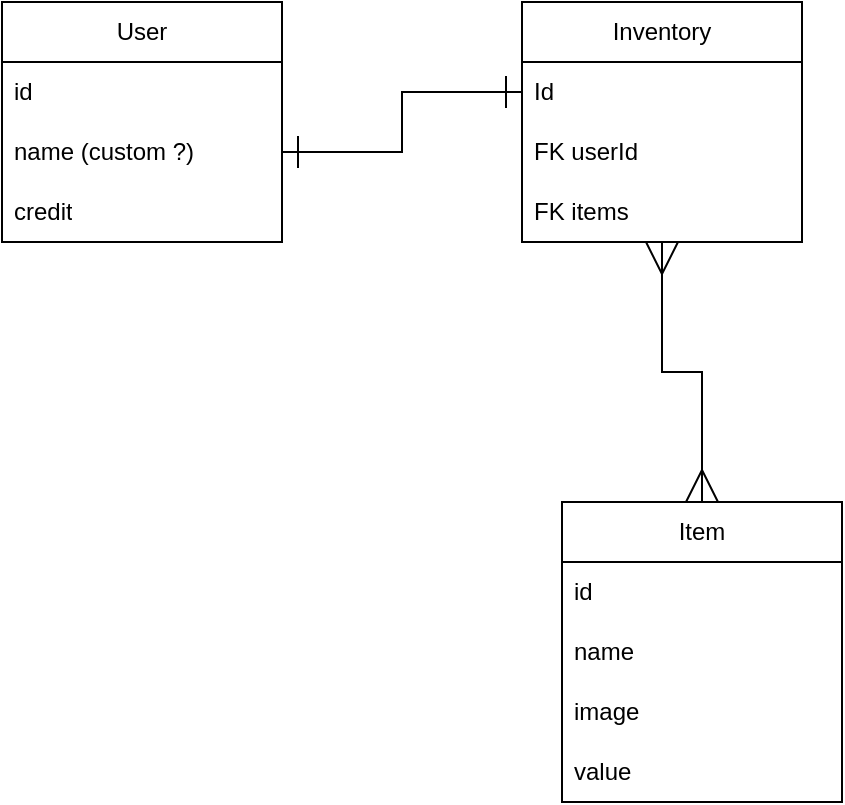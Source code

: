 <mxfile version="28.1.2">
  <diagram name="Page-1" id="4-bKQe896H0o7JXF1OQ4">
    <mxGraphModel dx="1018" dy="667" grid="1" gridSize="10" guides="1" tooltips="1" connect="1" arrows="1" fold="1" page="1" pageScale="1" pageWidth="850" pageHeight="1100" math="0" shadow="0">
      <root>
        <mxCell id="0" />
        <mxCell id="1" parent="0" />
        <mxCell id="uXqVFMMlsOHBnPI-pXiZ-2" value="User" style="swimlane;fontStyle=0;childLayout=stackLayout;horizontal=1;startSize=30;horizontalStack=0;resizeParent=1;resizeParentMax=0;resizeLast=0;collapsible=1;marginBottom=0;whiteSpace=wrap;html=1;" parent="1" vertex="1">
          <mxGeometry x="210" y="150" width="140" height="120" as="geometry" />
        </mxCell>
        <mxCell id="uXqVFMMlsOHBnPI-pXiZ-3" value="id" style="text;strokeColor=none;fillColor=none;align=left;verticalAlign=middle;spacingLeft=4;spacingRight=4;overflow=hidden;points=[[0,0.5],[1,0.5]];portConstraint=eastwest;rotatable=0;whiteSpace=wrap;html=1;" parent="uXqVFMMlsOHBnPI-pXiZ-2" vertex="1">
          <mxGeometry y="30" width="140" height="30" as="geometry" />
        </mxCell>
        <mxCell id="uXqVFMMlsOHBnPI-pXiZ-4" value="name (custom ?)" style="text;strokeColor=none;fillColor=none;align=left;verticalAlign=middle;spacingLeft=4;spacingRight=4;overflow=hidden;points=[[0,0.5],[1,0.5]];portConstraint=eastwest;rotatable=0;whiteSpace=wrap;html=1;" parent="uXqVFMMlsOHBnPI-pXiZ-2" vertex="1">
          <mxGeometry y="60" width="140" height="30" as="geometry" />
        </mxCell>
        <mxCell id="uXqVFMMlsOHBnPI-pXiZ-5" value="credit" style="text;strokeColor=none;fillColor=none;align=left;verticalAlign=middle;spacingLeft=4;spacingRight=4;overflow=hidden;points=[[0,0.5],[1,0.5]];portConstraint=eastwest;rotatable=0;whiteSpace=wrap;html=1;" parent="uXqVFMMlsOHBnPI-pXiZ-2" vertex="1">
          <mxGeometry y="90" width="140" height="30" as="geometry" />
        </mxCell>
        <mxCell id="uXqVFMMlsOHBnPI-pXiZ-19" value="" style="edgeStyle=orthogonalEdgeStyle;rounded=0;orthogonalLoop=1;jettySize=auto;html=1;endArrow=ERmany;endFill=0;startArrow=ERmany;startFill=0;startSize=14;endSize=14;" parent="1" source="uXqVFMMlsOHBnPI-pXiZ-6" target="uXqVFMMlsOHBnPI-pXiZ-15" edge="1">
          <mxGeometry relative="1" as="geometry" />
        </mxCell>
        <mxCell id="uXqVFMMlsOHBnPI-pXiZ-6" value="Inventory" style="swimlane;fontStyle=0;childLayout=stackLayout;horizontal=1;startSize=30;horizontalStack=0;resizeParent=1;resizeParentMax=0;resizeLast=0;collapsible=1;marginBottom=0;whiteSpace=wrap;html=1;" parent="1" vertex="1">
          <mxGeometry x="470" y="150" width="140" height="120" as="geometry" />
        </mxCell>
        <mxCell id="uXqVFMMlsOHBnPI-pXiZ-7" value="Id" style="text;strokeColor=none;fillColor=none;align=left;verticalAlign=middle;spacingLeft=4;spacingRight=4;overflow=hidden;points=[[0,0.5],[1,0.5]];portConstraint=eastwest;rotatable=0;whiteSpace=wrap;html=1;" parent="uXqVFMMlsOHBnPI-pXiZ-6" vertex="1">
          <mxGeometry y="30" width="140" height="30" as="geometry" />
        </mxCell>
        <mxCell id="uXqVFMMlsOHBnPI-pXiZ-8" value="FK userId" style="text;strokeColor=none;fillColor=none;align=left;verticalAlign=middle;spacingLeft=4;spacingRight=4;overflow=hidden;points=[[0,0.5],[1,0.5]];portConstraint=eastwest;rotatable=0;whiteSpace=wrap;html=1;" parent="uXqVFMMlsOHBnPI-pXiZ-6" vertex="1">
          <mxGeometry y="60" width="140" height="30" as="geometry" />
        </mxCell>
        <mxCell id="uXqVFMMlsOHBnPI-pXiZ-14" value="FK items" style="text;strokeColor=none;fillColor=none;align=left;verticalAlign=middle;spacingLeft=4;spacingRight=4;overflow=hidden;points=[[0,0.5],[1,0.5]];portConstraint=eastwest;rotatable=0;whiteSpace=wrap;html=1;" parent="uXqVFMMlsOHBnPI-pXiZ-6" vertex="1">
          <mxGeometry y="90" width="140" height="30" as="geometry" />
        </mxCell>
        <mxCell id="uXqVFMMlsOHBnPI-pXiZ-12" style="edgeStyle=orthogonalEdgeStyle;rounded=0;orthogonalLoop=1;jettySize=auto;html=1;exitX=1;exitY=0.5;exitDx=0;exitDy=0;entryX=0;entryY=0.5;entryDx=0;entryDy=0;endArrow=ERone;endFill=0;startArrow=ERone;startFill=0;startSize=14;endSize=14;" parent="1" source="uXqVFMMlsOHBnPI-pXiZ-4" target="uXqVFMMlsOHBnPI-pXiZ-7" edge="1">
          <mxGeometry relative="1" as="geometry" />
        </mxCell>
        <mxCell id="uXqVFMMlsOHBnPI-pXiZ-15" value="Item" style="swimlane;fontStyle=0;childLayout=stackLayout;horizontal=1;startSize=30;horizontalStack=0;resizeParent=1;resizeParentMax=0;resizeLast=0;collapsible=1;marginBottom=0;whiteSpace=wrap;html=1;" parent="1" vertex="1">
          <mxGeometry x="490" y="400" width="140" height="150" as="geometry" />
        </mxCell>
        <mxCell id="uXqVFMMlsOHBnPI-pXiZ-16" value="id" style="text;strokeColor=none;fillColor=none;align=left;verticalAlign=middle;spacingLeft=4;spacingRight=4;overflow=hidden;points=[[0,0.5],[1,0.5]];portConstraint=eastwest;rotatable=0;whiteSpace=wrap;html=1;" parent="uXqVFMMlsOHBnPI-pXiZ-15" vertex="1">
          <mxGeometry y="30" width="140" height="30" as="geometry" />
        </mxCell>
        <mxCell id="uXqVFMMlsOHBnPI-pXiZ-17" value="name&lt;span style=&quot;white-space: pre;&quot;&gt;&#x9;&lt;/span&gt;" style="text;strokeColor=none;fillColor=none;align=left;verticalAlign=middle;spacingLeft=4;spacingRight=4;overflow=hidden;points=[[0,0.5],[1,0.5]];portConstraint=eastwest;rotatable=0;whiteSpace=wrap;html=1;" parent="uXqVFMMlsOHBnPI-pXiZ-15" vertex="1">
          <mxGeometry y="60" width="140" height="30" as="geometry" />
        </mxCell>
        <mxCell id="uXqVFMMlsOHBnPI-pXiZ-18" value="image" style="text;strokeColor=none;fillColor=none;align=left;verticalAlign=middle;spacingLeft=4;spacingRight=4;overflow=hidden;points=[[0,0.5],[1,0.5]];portConstraint=eastwest;rotatable=0;whiteSpace=wrap;html=1;" parent="uXqVFMMlsOHBnPI-pXiZ-15" vertex="1">
          <mxGeometry y="90" width="140" height="30" as="geometry" />
        </mxCell>
        <mxCell id="uXqVFMMlsOHBnPI-pXiZ-20" value="value" style="text;strokeColor=none;fillColor=none;align=left;verticalAlign=middle;spacingLeft=4;spacingRight=4;overflow=hidden;points=[[0,0.5],[1,0.5]];portConstraint=eastwest;rotatable=0;whiteSpace=wrap;html=1;" parent="uXqVFMMlsOHBnPI-pXiZ-15" vertex="1">
          <mxGeometry y="120" width="140" height="30" as="geometry" />
        </mxCell>
      </root>
    </mxGraphModel>
  </diagram>
</mxfile>
